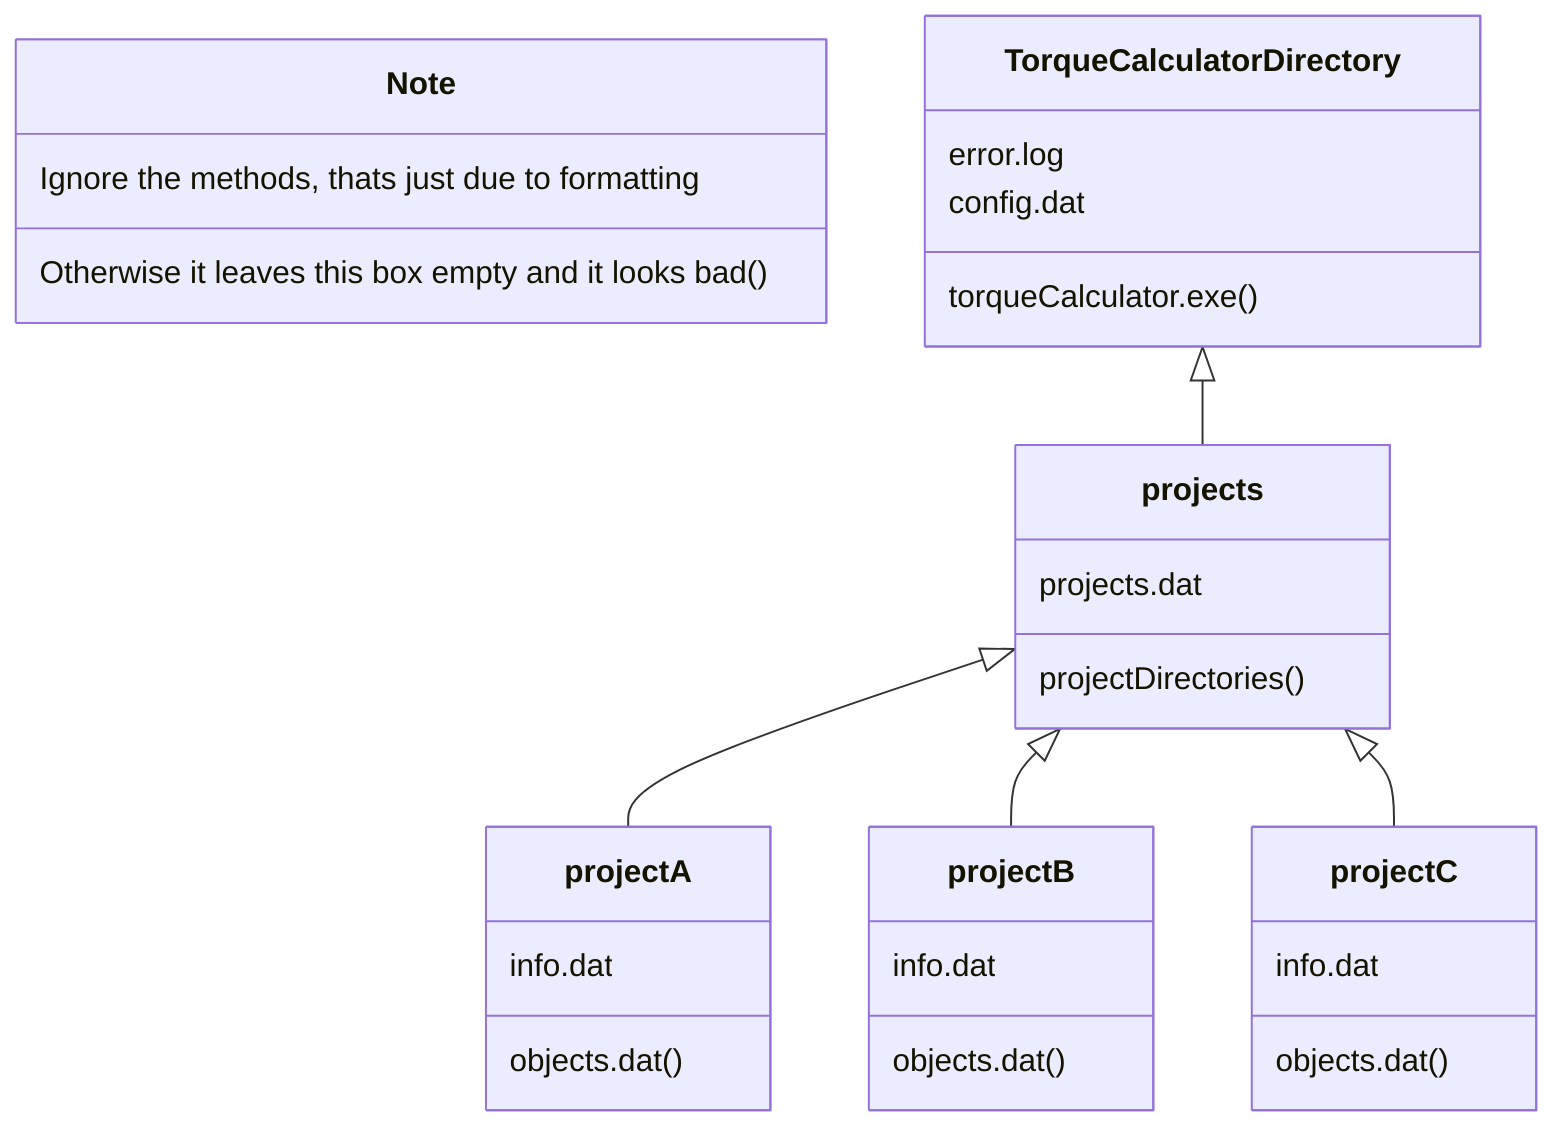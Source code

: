 classDiagram
    class Note{
        Ignore the methods, thats just due to formatting
        Otherwise it leaves this box empty and it looks bad()
    }
    TorqueCalculatorDirectory <|-- projects
    projects <|-- projectA
    projects <|-- projectB
    projects <|-- projectC
    TorqueCalculatorDirectory : error.log
    TorqueCalculatorDirectory : config.dat
    TorqueCalculatorDirectory : torqueCalculator.exe()
class projects{
projects.dat
projectDirectories()
}

class projectA{
info.dat
objects.dat()
    }
class projectB{
info.dat
objects.dat()
    }
class projectC{
info.dat
objects.dat()
    }